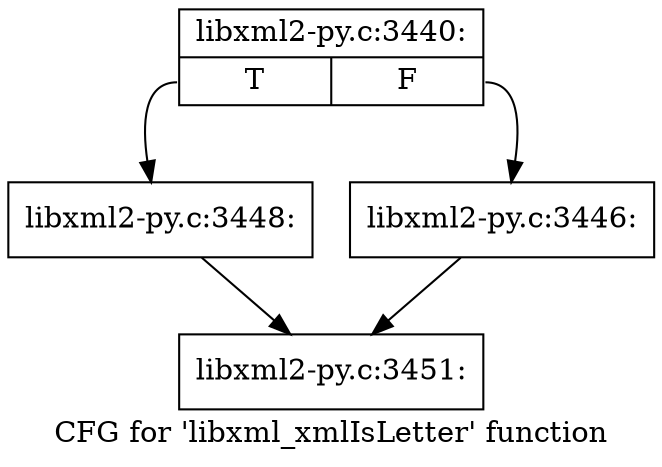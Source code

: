 digraph "CFG for 'libxml_xmlIsLetter' function" {
	label="CFG for 'libxml_xmlIsLetter' function";

	Node0x3f24d50 [shape=record,label="{libxml2-py.c:3440:|{<s0>T|<s1>F}}"];
	Node0x3f24d50:s0 -> Node0x3f2ddc0;
	Node0x3f24d50:s1 -> Node0x3f2dd70;
	Node0x3f2dd70 [shape=record,label="{libxml2-py.c:3446:}"];
	Node0x3f2dd70 -> Node0x3f249c0;
	Node0x3f2ddc0 [shape=record,label="{libxml2-py.c:3448:}"];
	Node0x3f2ddc0 -> Node0x3f249c0;
	Node0x3f249c0 [shape=record,label="{libxml2-py.c:3451:}"];
}
